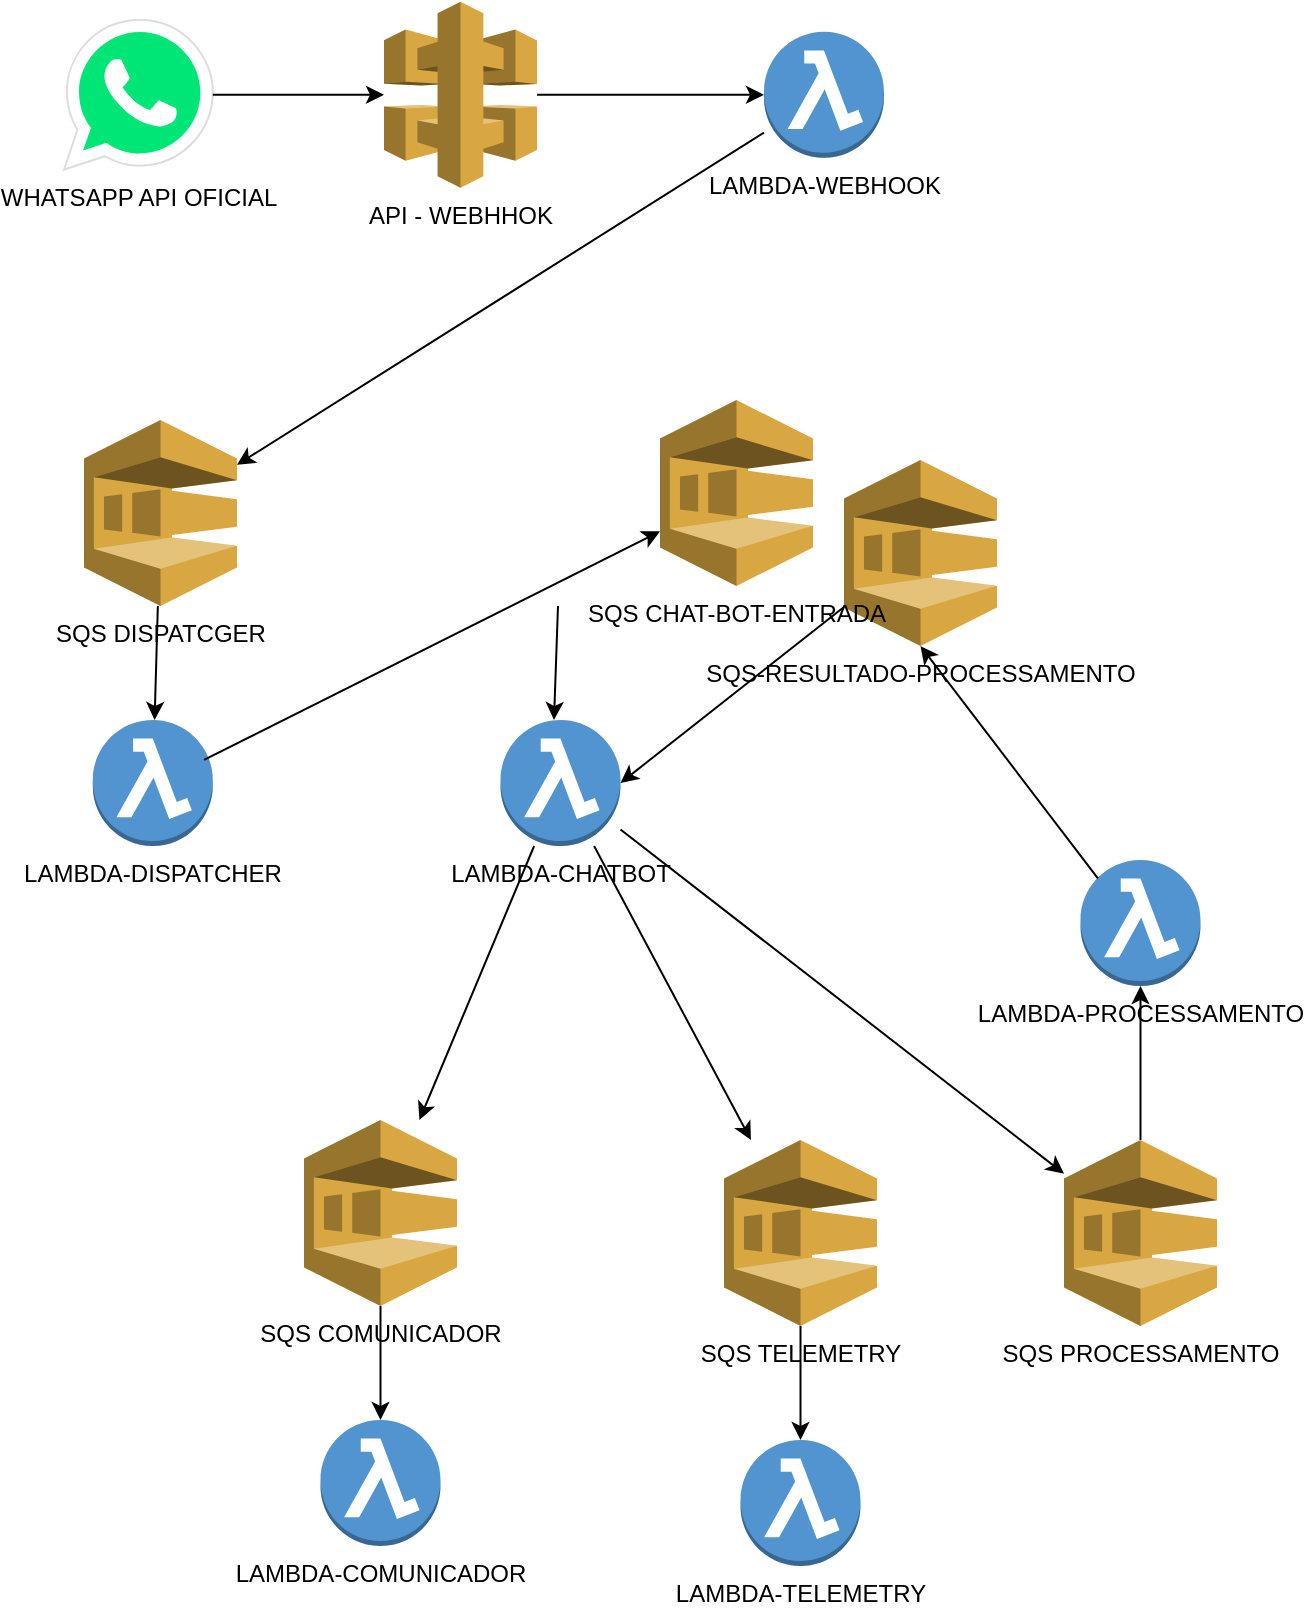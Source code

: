 <mxfile version="25.0.2">
  <diagram name="Page-1" id="HlsvhmW3av7VHwLdQgCf">
    <mxGraphModel dx="937" dy="711" grid="1" gridSize="10" guides="1" tooltips="1" connect="1" arrows="1" fold="1" page="1" pageScale="1" pageWidth="850" pageHeight="1100" math="0" shadow="0">
      <root>
        <mxCell id="0" />
        <mxCell id="1" parent="0" />
        <mxCell id="ODSV5JHqLEHWbGWHMjn7-2" value="LAM&lt;span style=&quot;background-color: initial;&quot;&gt;BDA-WEBHOOK&lt;/span&gt;" style="outlineConnect=0;dashed=0;verticalLabelPosition=bottom;verticalAlign=top;align=center;html=1;shape=mxgraph.aws3.lambda_function;fillColor=#5294CF;gradientColor=none;" vertex="1" parent="1">
          <mxGeometry x="400" y="35.9" width="60" height="63" as="geometry" />
        </mxCell>
        <mxCell id="ODSV5JHqLEHWbGWHMjn7-3" value="API - WEBHHOK" style="outlineConnect=0;dashed=0;verticalLabelPosition=bottom;verticalAlign=top;align=center;html=1;shape=mxgraph.aws3.api_gateway;fillColor=#D9A741;gradientColor=none;" vertex="1" parent="1">
          <mxGeometry x="210" y="20.9" width="76.5" height="93" as="geometry" />
        </mxCell>
        <mxCell id="ODSV5JHqLEHWbGWHMjn7-5" value="" style="endArrow=classic;html=1;rounded=0;" edge="1" parent="1" source="ODSV5JHqLEHWbGWHMjn7-3" target="ODSV5JHqLEHWbGWHMjn7-2">
          <mxGeometry width="50" height="50" relative="1" as="geometry">
            <mxPoint x="400" y="440" as="sourcePoint" />
            <mxPoint x="450" y="390" as="targetPoint" />
          </mxGeometry>
        </mxCell>
        <mxCell id="ODSV5JHqLEHWbGWHMjn7-6" value="WHATSAPP API OFICIAL" style="dashed=0;outlineConnect=0;html=1;align=center;labelPosition=center;verticalLabelPosition=bottom;verticalAlign=top;shape=mxgraph.weblogos.whatsapp;fillColor=#00E676;strokeColor=#dddddd" vertex="1" parent="1">
          <mxGeometry x="50" y="30" width="74.4" height="74.8" as="geometry" />
        </mxCell>
        <mxCell id="ODSV5JHqLEHWbGWHMjn7-7" value="" style="endArrow=classic;html=1;rounded=0;" edge="1" parent="1" source="ODSV5JHqLEHWbGWHMjn7-6" target="ODSV5JHqLEHWbGWHMjn7-3">
          <mxGeometry width="50" height="50" relative="1" as="geometry">
            <mxPoint x="60" y="180" as="sourcePoint" />
            <mxPoint x="110" y="130" as="targetPoint" />
          </mxGeometry>
        </mxCell>
        <mxCell id="ODSV5JHqLEHWbGWHMjn7-8" value="SQS DISPATCGER" style="outlineConnect=0;dashed=0;verticalLabelPosition=bottom;verticalAlign=top;align=center;html=1;shape=mxgraph.aws3.sqs;fillColor=#D9A741;gradientColor=none;" vertex="1" parent="1">
          <mxGeometry x="60" y="230" width="76.5" height="93" as="geometry" />
        </mxCell>
        <mxCell id="ODSV5JHqLEHWbGWHMjn7-9" value="LAM&lt;span style=&quot;background-color: initial;&quot;&gt;BDA-DISPATCHER&lt;/span&gt;" style="outlineConnect=0;dashed=0;verticalLabelPosition=bottom;verticalAlign=top;align=center;html=1;shape=mxgraph.aws3.lambda_function;fillColor=#5294CF;gradientColor=none;" vertex="1" parent="1">
          <mxGeometry x="64.4" y="380" width="60" height="63" as="geometry" />
        </mxCell>
        <mxCell id="ODSV5JHqLEHWbGWHMjn7-10" value="" style="endArrow=classic;html=1;rounded=0;" edge="1" parent="1" source="ODSV5JHqLEHWbGWHMjn7-2" target="ODSV5JHqLEHWbGWHMjn7-8">
          <mxGeometry width="50" height="50" relative="1" as="geometry">
            <mxPoint x="400" y="390" as="sourcePoint" />
            <mxPoint x="450" y="340" as="targetPoint" />
          </mxGeometry>
        </mxCell>
        <mxCell id="ODSV5JHqLEHWbGWHMjn7-11" value="" style="endArrow=classic;html=1;rounded=0;" edge="1" parent="1" source="ODSV5JHqLEHWbGWHMjn7-8" target="ODSV5JHqLEHWbGWHMjn7-9">
          <mxGeometry width="50" height="50" relative="1" as="geometry">
            <mxPoint x="430" y="390" as="sourcePoint" />
            <mxPoint x="480" y="340" as="targetPoint" />
          </mxGeometry>
        </mxCell>
        <mxCell id="ODSV5JHqLEHWbGWHMjn7-13" value="LAM&lt;span style=&quot;background-color: initial;&quot;&gt;BDA-CHATBOT&lt;/span&gt;" style="outlineConnect=0;dashed=0;verticalLabelPosition=bottom;verticalAlign=top;align=center;html=1;shape=mxgraph.aws3.lambda_function;fillColor=#5294CF;gradientColor=none;" vertex="1" parent="1">
          <mxGeometry x="268.25" y="380" width="60" height="63" as="geometry" />
        </mxCell>
        <mxCell id="ODSV5JHqLEHWbGWHMjn7-14" value="" style="endArrow=classic;html=1;rounded=0;exitX=0.927;exitY=0.317;exitDx=0;exitDy=0;exitPerimeter=0;" edge="1" parent="1" source="ODSV5JHqLEHWbGWHMjn7-9" target="ODSV5JHqLEHWbGWHMjn7-12">
          <mxGeometry width="50" height="50" relative="1" as="geometry">
            <mxPoint x="450" y="390" as="sourcePoint" />
            <mxPoint x="500" y="340" as="targetPoint" />
          </mxGeometry>
        </mxCell>
        <mxCell id="ODSV5JHqLEHWbGWHMjn7-15" value="" style="endArrow=classic;html=1;rounded=0;" edge="1" parent="1">
          <mxGeometry width="50" height="50" relative="1" as="geometry">
            <mxPoint x="297" y="323" as="sourcePoint" />
            <mxPoint x="295" y="380" as="targetPoint" />
          </mxGeometry>
        </mxCell>
        <mxCell id="ODSV5JHqLEHWbGWHMjn7-16" value="SQS COMUNICADOR" style="outlineConnect=0;dashed=0;verticalLabelPosition=bottom;verticalAlign=top;align=center;html=1;shape=mxgraph.aws3.sqs;fillColor=#D9A741;gradientColor=none;" vertex="1" parent="1">
          <mxGeometry x="170" y="580" width="76.5" height="93" as="geometry" />
        </mxCell>
        <mxCell id="ODSV5JHqLEHWbGWHMjn7-17" value="" style="endArrow=classic;html=1;rounded=0;" edge="1" parent="1" source="ODSV5JHqLEHWbGWHMjn7-13" target="ODSV5JHqLEHWbGWHMjn7-16">
          <mxGeometry width="50" height="50" relative="1" as="geometry">
            <mxPoint x="420" y="390" as="sourcePoint" />
            <mxPoint x="470" y="340" as="targetPoint" />
          </mxGeometry>
        </mxCell>
        <mxCell id="ODSV5JHqLEHWbGWHMjn7-18" value="LAM&lt;span style=&quot;background-color: initial;&quot;&gt;BDA-COMUNICADOR&lt;/span&gt;" style="outlineConnect=0;dashed=0;verticalLabelPosition=bottom;verticalAlign=top;align=center;html=1;shape=mxgraph.aws3.lambda_function;fillColor=#5294CF;gradientColor=none;" vertex="1" parent="1">
          <mxGeometry x="178.25" y="730" width="60" height="63" as="geometry" />
        </mxCell>
        <mxCell id="ODSV5JHqLEHWbGWHMjn7-19" value="" style="endArrow=classic;html=1;rounded=0;" edge="1" parent="1" source="ODSV5JHqLEHWbGWHMjn7-16" target="ODSV5JHqLEHWbGWHMjn7-18">
          <mxGeometry width="50" height="50" relative="1" as="geometry">
            <mxPoint x="420" y="560" as="sourcePoint" />
            <mxPoint x="470" y="510" as="targetPoint" />
          </mxGeometry>
        </mxCell>
        <mxCell id="ODSV5JHqLEHWbGWHMjn7-20" value="SQS TELEMETRY" style="outlineConnect=0;dashed=0;verticalLabelPosition=bottom;verticalAlign=top;align=center;html=1;shape=mxgraph.aws3.sqs;fillColor=#D9A741;gradientColor=none;" vertex="1" parent="1">
          <mxGeometry x="380" y="590" width="76.5" height="93" as="geometry" />
        </mxCell>
        <mxCell id="ODSV5JHqLEHWbGWHMjn7-21" value="" style="endArrow=classic;html=1;rounded=0;" edge="1" parent="1" target="ODSV5JHqLEHWbGWHMjn7-20" source="ODSV5JHqLEHWbGWHMjn7-13">
          <mxGeometry width="50" height="50" relative="1" as="geometry">
            <mxPoint x="495" y="453" as="sourcePoint" />
            <mxPoint x="680" y="350" as="targetPoint" />
          </mxGeometry>
        </mxCell>
        <mxCell id="ODSV5JHqLEHWbGWHMjn7-22" value="LAM&lt;span style=&quot;background-color: initial;&quot;&gt;BDA-TELEMETRY&lt;/span&gt;" style="outlineConnect=0;dashed=0;verticalLabelPosition=bottom;verticalAlign=top;align=center;html=1;shape=mxgraph.aws3.lambda_function;fillColor=#5294CF;gradientColor=none;" vertex="1" parent="1">
          <mxGeometry x="388.25" y="740" width="60" height="63" as="geometry" />
        </mxCell>
        <mxCell id="ODSV5JHqLEHWbGWHMjn7-23" value="" style="endArrow=classic;html=1;rounded=0;" edge="1" parent="1" source="ODSV5JHqLEHWbGWHMjn7-20" target="ODSV5JHqLEHWbGWHMjn7-22">
          <mxGeometry width="50" height="50" relative="1" as="geometry">
            <mxPoint x="630" y="570" as="sourcePoint" />
            <mxPoint x="680" y="520" as="targetPoint" />
          </mxGeometry>
        </mxCell>
        <mxCell id="ODSV5JHqLEHWbGWHMjn7-32" value="SQS PROCESSAMENTO&lt;div&gt;&lt;br&gt;&lt;/div&gt;" style="outlineConnect=0;dashed=0;verticalLabelPosition=bottom;verticalAlign=top;align=center;html=1;shape=mxgraph.aws3.sqs;fillColor=#D9A741;gradientColor=none;" vertex="1" parent="1">
          <mxGeometry x="550" y="590" width="76.5" height="93" as="geometry" />
        </mxCell>
        <mxCell id="ODSV5JHqLEHWbGWHMjn7-33" value="" style="endArrow=classic;html=1;rounded=0;" edge="1" parent="1" target="ODSV5JHqLEHWbGWHMjn7-32" source="ODSV5JHqLEHWbGWHMjn7-13">
          <mxGeometry width="50" height="50" relative="1" as="geometry">
            <mxPoint x="485" y="443" as="sourcePoint" />
            <mxPoint x="850" y="350" as="targetPoint" />
          </mxGeometry>
        </mxCell>
        <mxCell id="ODSV5JHqLEHWbGWHMjn7-34" value="LAM&lt;span style=&quot;background-color: initial;&quot;&gt;BDA-PROCESSAMENTO&lt;/span&gt;" style="outlineConnect=0;dashed=0;verticalLabelPosition=bottom;verticalAlign=top;align=center;html=1;shape=mxgraph.aws3.lambda_function;fillColor=#5294CF;gradientColor=none;" vertex="1" parent="1">
          <mxGeometry x="558.25" y="450" width="60" height="63" as="geometry" />
        </mxCell>
        <mxCell id="ODSV5JHqLEHWbGWHMjn7-35" value="" style="endArrow=classic;html=1;rounded=0;" edge="1" parent="1" source="ODSV5JHqLEHWbGWHMjn7-32" target="ODSV5JHqLEHWbGWHMjn7-34">
          <mxGeometry width="50" height="50" relative="1" as="geometry">
            <mxPoint x="800" y="570" as="sourcePoint" />
            <mxPoint x="850" y="520" as="targetPoint" />
          </mxGeometry>
        </mxCell>
        <mxCell id="ODSV5JHqLEHWbGWHMjn7-36" value="SQS-RESULTADO-PROCESSAMENTO" style="outlineConnect=0;dashed=0;verticalLabelPosition=bottom;verticalAlign=top;align=center;html=1;shape=mxgraph.aws3.sqs;fillColor=#D9A741;gradientColor=none;" vertex="1" parent="1">
          <mxGeometry x="440" y="250" width="76.5" height="93" as="geometry" />
        </mxCell>
        <mxCell id="ODSV5JHqLEHWbGWHMjn7-37" value="" style="endArrow=classic;html=1;rounded=0;entryX=0.5;entryY=1;entryDx=0;entryDy=0;entryPerimeter=0;exitX=0.145;exitY=0.145;exitDx=0;exitDy=0;exitPerimeter=0;" edge="1" parent="1" source="ODSV5JHqLEHWbGWHMjn7-34" target="ODSV5JHqLEHWbGWHMjn7-36">
          <mxGeometry width="50" height="50" relative="1" as="geometry">
            <mxPoint x="420" y="510" as="sourcePoint" />
            <mxPoint x="470" y="460" as="targetPoint" />
          </mxGeometry>
        </mxCell>
        <mxCell id="ODSV5JHqLEHWbGWHMjn7-38" value="" style="endArrow=classic;html=1;rounded=0;exitX=0;exitY=0.79;exitDx=0;exitDy=0;exitPerimeter=0;entryX=1;entryY=0.5;entryDx=0;entryDy=0;entryPerimeter=0;" edge="1" parent="1" source="ODSV5JHqLEHWbGWHMjn7-36" target="ODSV5JHqLEHWbGWHMjn7-13">
          <mxGeometry width="50" height="50" relative="1" as="geometry">
            <mxPoint x="430" y="520" as="sourcePoint" />
            <mxPoint x="480" y="470" as="targetPoint" />
          </mxGeometry>
        </mxCell>
        <mxCell id="ODSV5JHqLEHWbGWHMjn7-12" value="SQS CHAT-BOT-ENTRADA" style="outlineConnect=0;dashed=0;verticalLabelPosition=bottom;verticalAlign=top;align=center;html=1;shape=mxgraph.aws3.sqs;fillColor=#D9A741;gradientColor=none;" vertex="1" parent="1">
          <mxGeometry x="348" y="220" width="76.5" height="93" as="geometry" />
        </mxCell>
      </root>
    </mxGraphModel>
  </diagram>
</mxfile>
